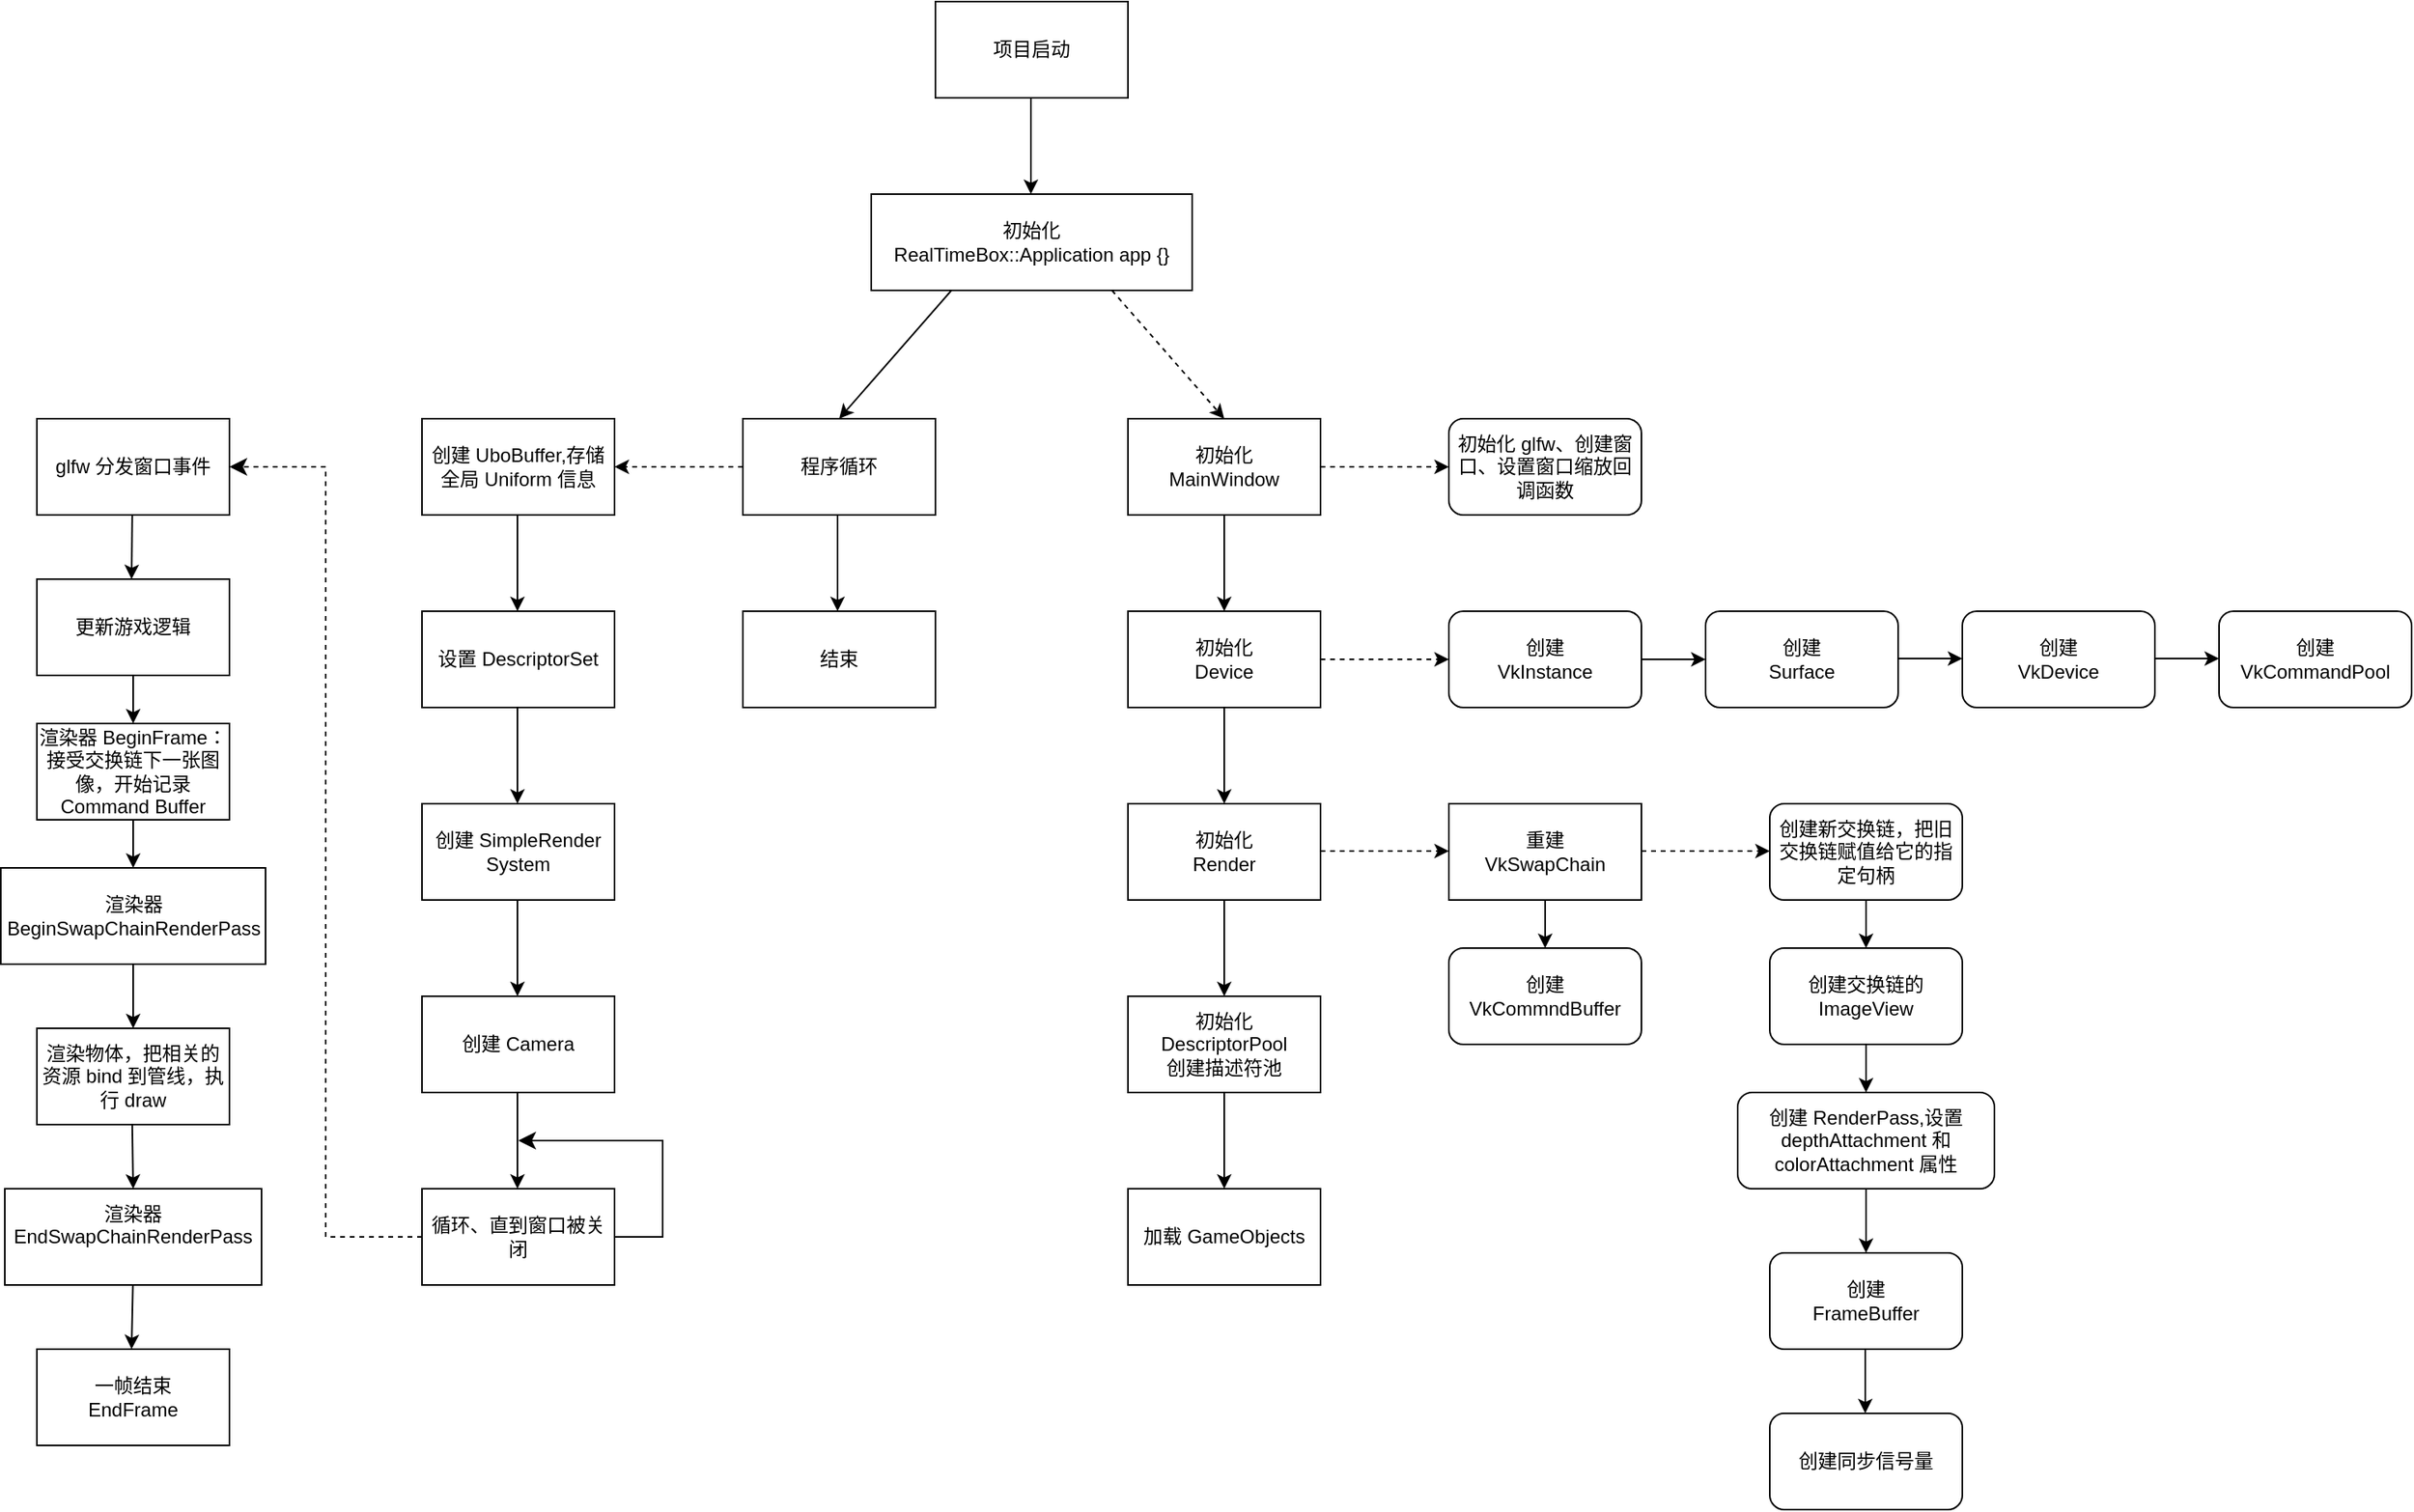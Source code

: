 <mxfile version="22.1.11" type="device">
  <diagram name="第 1 页" id="nm10Agghbu5x6F8gLD8S">
    <mxGraphModel dx="3502" dy="1382" grid="1" gridSize="10" guides="1" tooltips="1" connect="1" arrows="1" fold="1" page="0" pageScale="1" pageWidth="827" pageHeight="1169" math="0" shadow="0">
      <root>
        <mxCell id="0" />
        <mxCell id="1" parent="0" />
        <mxCell id="eQlVE8_HCKpwt0Nvmz1c-1" value="&lt;div&gt;初始化&lt;/div&gt;&lt;div&gt;MainWindow&lt;br&gt;&lt;/div&gt;" style="rounded=0;whiteSpace=wrap;html=1;" parent="1" vertex="1">
          <mxGeometry x="-1200" y="-160" width="120" height="60" as="geometry" />
        </mxCell>
        <mxCell id="eQlVE8_HCKpwt0Nvmz1c-2" value="" style="endArrow=classic;html=1;rounded=0;exitX=0.5;exitY=1;exitDx=0;exitDy=0;" parent="1" source="eQlVE8_HCKpwt0Nvmz1c-1" edge="1">
          <mxGeometry width="50" height="50" relative="1" as="geometry">
            <mxPoint x="-1120" y="-50" as="sourcePoint" />
            <mxPoint x="-1140" y="-40" as="targetPoint" />
            <Array as="points">
              <mxPoint x="-1140" y="-80" />
            </Array>
          </mxGeometry>
        </mxCell>
        <mxCell id="eQlVE8_HCKpwt0Nvmz1c-4" value="&lt;div&gt;初始化&lt;/div&gt;&lt;div&gt;Device&lt;br&gt;&lt;/div&gt;" style="rounded=0;whiteSpace=wrap;html=1;" parent="1" vertex="1">
          <mxGeometry x="-1200" y="-40" width="120" height="60" as="geometry" />
        </mxCell>
        <mxCell id="eQlVE8_HCKpwt0Nvmz1c-5" value="" style="endArrow=classic;html=1;rounded=0;exitX=0.5;exitY=1;exitDx=0;exitDy=0;" parent="1" source="eQlVE8_HCKpwt0Nvmz1c-4" target="eQlVE8_HCKpwt0Nvmz1c-6" edge="1">
          <mxGeometry width="50" height="50" relative="1" as="geometry">
            <mxPoint x="-1040" y="10" as="sourcePoint" />
            <mxPoint x="-1140" y="80" as="targetPoint" />
          </mxGeometry>
        </mxCell>
        <mxCell id="eQlVE8_HCKpwt0Nvmz1c-6" value="&lt;div&gt;初始化&lt;/div&gt;&lt;div&gt;Render&lt;br&gt;&lt;/div&gt;" style="rounded=0;whiteSpace=wrap;html=1;" parent="1" vertex="1">
          <mxGeometry x="-1200" y="80" width="120" height="60" as="geometry" />
        </mxCell>
        <mxCell id="eQlVE8_HCKpwt0Nvmz1c-7" value="" style="endArrow=classic;html=1;rounded=0;exitX=0.5;exitY=1;exitDx=0;exitDy=0;" parent="1" source="eQlVE8_HCKpwt0Nvmz1c-6" target="eQlVE8_HCKpwt0Nvmz1c-8" edge="1">
          <mxGeometry width="50" height="50" relative="1" as="geometry">
            <mxPoint x="-1040" y="140" as="sourcePoint" />
            <mxPoint x="-1140" y="200" as="targetPoint" />
          </mxGeometry>
        </mxCell>
        <mxCell id="eQlVE8_HCKpwt0Nvmz1c-8" value="&lt;div&gt;初始化&lt;/div&gt;&lt;div&gt;DescriptorPool&lt;/div&gt;&lt;div&gt;创建描述符池&lt;br&gt;&lt;/div&gt;" style="rounded=0;whiteSpace=wrap;html=1;" parent="1" vertex="1">
          <mxGeometry x="-1200" y="200" width="120" height="60" as="geometry" />
        </mxCell>
        <mxCell id="eQlVE8_HCKpwt0Nvmz1c-9" value="" style="endArrow=classic;html=1;rounded=0;exitX=0.5;exitY=1;exitDx=0;exitDy=0;" parent="1" source="eQlVE8_HCKpwt0Nvmz1c-8" target="eQlVE8_HCKpwt0Nvmz1c-10" edge="1">
          <mxGeometry width="50" height="50" relative="1" as="geometry">
            <mxPoint x="-1040" y="140" as="sourcePoint" />
            <mxPoint x="-1140" y="320" as="targetPoint" />
          </mxGeometry>
        </mxCell>
        <mxCell id="eQlVE8_HCKpwt0Nvmz1c-10" value="&lt;div&gt;加载 GameObjects&lt;br&gt;&lt;/div&gt;" style="rounded=0;whiteSpace=wrap;html=1;" parent="1" vertex="1">
          <mxGeometry x="-1200" y="320" width="120" height="60" as="geometry" />
        </mxCell>
        <mxCell id="eQlVE8_HCKpwt0Nvmz1c-12" value="" style="endArrow=classic;html=1;rounded=0;exitX=1;exitY=0.5;exitDx=0;exitDy=0;entryX=0;entryY=0.5;entryDx=0;entryDy=0;dashed=1;" parent="1" source="eQlVE8_HCKpwt0Nvmz1c-1" target="eQlVE8_HCKpwt0Nvmz1c-14" edge="1">
          <mxGeometry width="50" height="50" relative="1" as="geometry">
            <mxPoint x="-910" y="100" as="sourcePoint" />
            <mxPoint x="-1020" y="-130" as="targetPoint" />
            <Array as="points">
              <mxPoint x="-1040" y="-130" />
            </Array>
          </mxGeometry>
        </mxCell>
        <mxCell id="eQlVE8_HCKpwt0Nvmz1c-14" value="初始化 glfw、创建窗口、设置窗口缩放回调函数" style="rounded=1;whiteSpace=wrap;html=1;" parent="1" vertex="1">
          <mxGeometry x="-1000" y="-160" width="120" height="60" as="geometry" />
        </mxCell>
        <mxCell id="eQlVE8_HCKpwt0Nvmz1c-15" value="" style="endArrow=classic;html=1;rounded=0;exitX=1;exitY=0.5;exitDx=0;exitDy=0;dashed=1;" parent="1" source="eQlVE8_HCKpwt0Nvmz1c-4" target="eQlVE8_HCKpwt0Nvmz1c-16" edge="1">
          <mxGeometry width="50" height="50" relative="1" as="geometry">
            <mxPoint x="-890" y="40" as="sourcePoint" />
            <mxPoint x="-1000" y="-10" as="targetPoint" />
          </mxGeometry>
        </mxCell>
        <mxCell id="eQlVE8_HCKpwt0Nvmz1c-16" value="&lt;div&gt;创建&lt;/div&gt;&lt;div&gt;VkInstance&lt;br&gt;&lt;/div&gt;" style="rounded=1;whiteSpace=wrap;html=1;" parent="1" vertex="1">
          <mxGeometry x="-1000" y="-40" width="120" height="60" as="geometry" />
        </mxCell>
        <mxCell id="eQlVE8_HCKpwt0Nvmz1c-18" value="" style="endArrow=classic;html=1;rounded=0;exitX=1;exitY=0.5;exitDx=0;exitDy=0;" parent="1" source="eQlVE8_HCKpwt0Nvmz1c-16" edge="1">
          <mxGeometry width="50" height="50" relative="1" as="geometry">
            <mxPoint x="-710" y="-60" as="sourcePoint" />
            <mxPoint x="-840" y="-10" as="targetPoint" />
          </mxGeometry>
        </mxCell>
        <mxCell id="eQlVE8_HCKpwt0Nvmz1c-19" value="&lt;div&gt;创建&lt;/div&gt;&lt;div&gt;Surface&lt;/div&gt;" style="rounded=1;whiteSpace=wrap;html=1;" parent="1" vertex="1">
          <mxGeometry x="-840" y="-40" width="120" height="60" as="geometry" />
        </mxCell>
        <mxCell id="eQlVE8_HCKpwt0Nvmz1c-21" value="创建 VkCommandPool" style="rounded=1;whiteSpace=wrap;html=1;" parent="1" vertex="1">
          <mxGeometry x="-520" y="-40" width="120" height="60" as="geometry" />
        </mxCell>
        <mxCell id="eQlVE8_HCKpwt0Nvmz1c-22" value="创建新交换链，把旧交换链赋值给它的指定句柄" style="rounded=1;whiteSpace=wrap;html=1;" parent="1" vertex="1">
          <mxGeometry x="-800" y="80" width="120" height="60" as="geometry" />
        </mxCell>
        <mxCell id="eQlVE8_HCKpwt0Nvmz1c-23" value="&lt;div&gt;创建&lt;/div&gt;&lt;div&gt;VkCommndBuffer&lt;br&gt;&lt;/div&gt;" style="rounded=1;whiteSpace=wrap;html=1;" parent="1" vertex="1">
          <mxGeometry x="-1000" y="170" width="120" height="60" as="geometry" />
        </mxCell>
        <mxCell id="eQlVE8_HCKpwt0Nvmz1c-24" value="&lt;div&gt;创建&lt;/div&gt;&lt;div&gt;VkDevice&lt;br&gt;&lt;/div&gt;" style="rounded=1;whiteSpace=wrap;html=1;" parent="1" vertex="1">
          <mxGeometry x="-680" y="-40" width="120" height="60" as="geometry" />
        </mxCell>
        <mxCell id="eQlVE8_HCKpwt0Nvmz1c-25" value="" style="endArrow=classic;html=1;rounded=0;exitX=1;exitY=0.5;exitDx=0;exitDy=0;" parent="1" edge="1">
          <mxGeometry width="50" height="50" relative="1" as="geometry">
            <mxPoint x="-720" y="-10.5" as="sourcePoint" />
            <mxPoint x="-680" y="-10.5" as="targetPoint" />
          </mxGeometry>
        </mxCell>
        <mxCell id="eQlVE8_HCKpwt0Nvmz1c-26" value="" style="endArrow=classic;html=1;rounded=0;exitX=1;exitY=0.5;exitDx=0;exitDy=0;" parent="1" edge="1">
          <mxGeometry width="50" height="50" relative="1" as="geometry">
            <mxPoint x="-560" y="-10.5" as="sourcePoint" />
            <mxPoint x="-520" y="-10.5" as="targetPoint" />
          </mxGeometry>
        </mxCell>
        <mxCell id="eQlVE8_HCKpwt0Nvmz1c-27" value="" style="endArrow=classic;html=1;rounded=0;exitX=1;exitY=0.5;exitDx=0;exitDy=0;dashed=1;" parent="1" edge="1">
          <mxGeometry width="50" height="50" relative="1" as="geometry">
            <mxPoint x="-1080" y="109.5" as="sourcePoint" />
            <mxPoint x="-1000" y="109.5" as="targetPoint" />
          </mxGeometry>
        </mxCell>
        <mxCell id="eQlVE8_HCKpwt0Nvmz1c-28" value="" style="endArrow=classic;html=1;rounded=0;exitX=0.5;exitY=1;exitDx=0;exitDy=0;" parent="1" source="eQlVE8_HCKpwt0Nvmz1c-30" edge="1">
          <mxGeometry width="50" height="50" relative="1" as="geometry">
            <mxPoint x="-870" y="260" as="sourcePoint" />
            <mxPoint x="-940" y="170" as="targetPoint" />
          </mxGeometry>
        </mxCell>
        <mxCell id="eQlVE8_HCKpwt0Nvmz1c-29" value="" style="endArrow=classic;html=1;rounded=0;exitX=1;exitY=0.5;exitDx=0;exitDy=0;dashed=1;" parent="1" edge="1">
          <mxGeometry width="50" height="50" relative="1" as="geometry">
            <mxPoint x="-880" y="109.5" as="sourcePoint" />
            <mxPoint x="-800" y="109.5" as="targetPoint" />
          </mxGeometry>
        </mxCell>
        <mxCell id="eQlVE8_HCKpwt0Nvmz1c-30" value="&lt;div&gt;重建&lt;/div&gt;&lt;div&gt;VkSwapChain&lt;br&gt;&lt;/div&gt;" style="rounded=0;whiteSpace=wrap;html=1;" parent="1" vertex="1">
          <mxGeometry x="-1000" y="80" width="120" height="60" as="geometry" />
        </mxCell>
        <mxCell id="eQlVE8_HCKpwt0Nvmz1c-38" value="创建同步信号量" style="rounded=1;whiteSpace=wrap;html=1;" parent="1" vertex="1">
          <mxGeometry x="-800" y="460" width="120" height="60" as="geometry" />
        </mxCell>
        <mxCell id="eQlVE8_HCKpwt0Nvmz1c-39" value="&lt;div&gt;创建&lt;/div&gt;&lt;div&gt;FrameBuffer&lt;br&gt;&lt;/div&gt;" style="rounded=1;whiteSpace=wrap;html=1;" parent="1" vertex="1">
          <mxGeometry x="-800" y="360" width="120" height="60" as="geometry" />
        </mxCell>
        <mxCell id="eQlVE8_HCKpwt0Nvmz1c-40" value="&lt;div&gt;创建 RenderPass,设置 depthAttachment 和 colorAttachment 属性&lt;br&gt;&lt;/div&gt;" style="rounded=1;whiteSpace=wrap;html=1;" parent="1" vertex="1">
          <mxGeometry x="-820" y="260" width="160" height="60" as="geometry" />
        </mxCell>
        <mxCell id="eQlVE8_HCKpwt0Nvmz1c-41" value="&lt;div&gt;创建交换链的&lt;/div&gt;&lt;div&gt;ImageView&lt;br&gt;&lt;/div&gt;" style="rounded=1;whiteSpace=wrap;html=1;" parent="1" vertex="1">
          <mxGeometry x="-800" y="170" width="120" height="60" as="geometry" />
        </mxCell>
        <mxCell id="eQlVE8_HCKpwt0Nvmz1c-42" value="" style="endArrow=classic;html=1;rounded=0;exitX=0.5;exitY=1;exitDx=0;exitDy=0;" parent="1" source="eQlVE8_HCKpwt0Nvmz1c-22" edge="1">
          <mxGeometry width="50" height="50" relative="1" as="geometry">
            <mxPoint x="-690" y="190" as="sourcePoint" />
            <mxPoint x="-740" y="170" as="targetPoint" />
          </mxGeometry>
        </mxCell>
        <mxCell id="eQlVE8_HCKpwt0Nvmz1c-43" value="" style="endArrow=classic;html=1;rounded=0;exitX=0.5;exitY=1;exitDx=0;exitDy=0;" parent="1" source="eQlVE8_HCKpwt0Nvmz1c-41" edge="1">
          <mxGeometry width="50" height="50" relative="1" as="geometry">
            <mxPoint x="-720" y="299.5" as="sourcePoint" />
            <mxPoint x="-740" y="260" as="targetPoint" />
          </mxGeometry>
        </mxCell>
        <mxCell id="eQlVE8_HCKpwt0Nvmz1c-44" value="" style="endArrow=classic;html=1;rounded=0;exitX=0.5;exitY=1;exitDx=0;exitDy=0;" parent="1" source="eQlVE8_HCKpwt0Nvmz1c-40" edge="1">
          <mxGeometry width="50" height="50" relative="1" as="geometry">
            <mxPoint x="-680" y="370" as="sourcePoint" />
            <mxPoint x="-740" y="360" as="targetPoint" />
          </mxGeometry>
        </mxCell>
        <mxCell id="eQlVE8_HCKpwt0Nvmz1c-45" value="" style="endArrow=classic;html=1;rounded=0;exitX=0.5;exitY=1;exitDx=0;exitDy=0;" parent="1" edge="1">
          <mxGeometry width="50" height="50" relative="1" as="geometry">
            <mxPoint x="-740.5" y="420" as="sourcePoint" />
            <mxPoint x="-740.5" y="460" as="targetPoint" />
          </mxGeometry>
        </mxCell>
        <mxCell id="eQlVE8_HCKpwt0Nvmz1c-46" value="" style="endArrow=classic;html=1;rounded=0;exitX=0.5;exitY=1;exitDx=0;exitDy=0;" parent="1" edge="1">
          <mxGeometry width="50" height="50" relative="1" as="geometry">
            <mxPoint x="-1260.5" y="-360" as="sourcePoint" />
            <mxPoint x="-1260.5" y="-300" as="targetPoint" />
            <Array as="points">
              <mxPoint x="-1260.5" y="-340" />
            </Array>
          </mxGeometry>
        </mxCell>
        <mxCell id="eQlVE8_HCKpwt0Nvmz1c-49" value="" style="endArrow=classic;html=1;rounded=0;exitX=0.75;exitY=1;exitDx=0;exitDy=0;entryX=0.5;entryY=0;entryDx=0;entryDy=0;dashed=1;" parent="1" target="eQlVE8_HCKpwt0Nvmz1c-1" edge="1" source="eQlVE8_HCKpwt0Nvmz1c-50">
          <mxGeometry width="50" height="50" relative="1" as="geometry">
            <mxPoint x="-1230" y="-240" as="sourcePoint" />
            <mxPoint x="-760" y="-260" as="targetPoint" />
          </mxGeometry>
        </mxCell>
        <mxCell id="eQlVE8_HCKpwt0Nvmz1c-50" value="&lt;div&gt;初始化&lt;/div&gt;&lt;div&gt;RealTimeBox::Application app {}&lt;br&gt;&lt;/div&gt;" style="rounded=0;whiteSpace=wrap;html=1;" parent="1" vertex="1">
          <mxGeometry x="-1360" y="-300" width="200" height="60" as="geometry" />
        </mxCell>
        <mxCell id="eQlVE8_HCKpwt0Nvmz1c-51" value="项目启动" style="rounded=0;whiteSpace=wrap;html=1;" parent="1" vertex="1">
          <mxGeometry x="-1320" y="-420" width="120" height="60" as="geometry" />
        </mxCell>
        <mxCell id="eQlVE8_HCKpwt0Nvmz1c-52" value="结束" style="rounded=0;whiteSpace=wrap;html=1;" parent="1" vertex="1">
          <mxGeometry x="-1440" y="-40" width="120" height="60" as="geometry" />
        </mxCell>
        <mxCell id="eQlVE8_HCKpwt0Nvmz1c-53" value="设置 DescriptorSet" style="rounded=0;whiteSpace=wrap;html=1;" parent="1" vertex="1">
          <mxGeometry x="-1640" y="-40" width="120" height="60" as="geometry" />
        </mxCell>
        <mxCell id="eQlVE8_HCKpwt0Nvmz1c-54" value="程序循环" style="rounded=0;whiteSpace=wrap;html=1;" parent="1" vertex="1">
          <mxGeometry x="-1440" y="-160" width="120" height="60" as="geometry" />
        </mxCell>
        <mxCell id="eQlVE8_HCKpwt0Nvmz1c-55" value="创建 UboBuffer,存储全局 Uniform 信息" style="rounded=0;whiteSpace=wrap;html=1;" parent="1" vertex="1">
          <mxGeometry x="-1640" y="-160" width="120" height="60" as="geometry" />
        </mxCell>
        <mxCell id="eQlVE8_HCKpwt0Nvmz1c-56" value="" style="endArrow=classic;html=1;rounded=0;exitX=0.25;exitY=1;exitDx=0;exitDy=0;entryX=0.5;entryY=0;entryDx=0;entryDy=0;" parent="1" source="eQlVE8_HCKpwt0Nvmz1c-50" target="eQlVE8_HCKpwt0Nvmz1c-54" edge="1">
          <mxGeometry width="50" height="50" relative="1" as="geometry">
            <mxPoint x="-1570" y="-260" as="sourcePoint" />
            <mxPoint x="-1480" y="-180" as="targetPoint" />
          </mxGeometry>
        </mxCell>
        <mxCell id="eQlVE8_HCKpwt0Nvmz1c-57" value="" style="endArrow=classic;html=1;rounded=0;exitX=0.5;exitY=1;exitDx=0;exitDy=0;" parent="1" edge="1">
          <mxGeometry width="50" height="50" relative="1" as="geometry">
            <mxPoint x="-1381" y="-100" as="sourcePoint" />
            <mxPoint x="-1381" y="-40" as="targetPoint" />
            <Array as="points">
              <mxPoint x="-1381" y="-80" />
            </Array>
          </mxGeometry>
        </mxCell>
        <mxCell id="eQlVE8_HCKpwt0Nvmz1c-60" value="" style="endArrow=classic;html=1;rounded=0;exitX=0;exitY=0.5;exitDx=0;exitDy=0;dashed=1;" parent="1" source="eQlVE8_HCKpwt0Nvmz1c-54" edge="1">
          <mxGeometry width="50" height="50" relative="1" as="geometry">
            <mxPoint x="-1590" y="-60" as="sourcePoint" />
            <mxPoint x="-1520" y="-130" as="targetPoint" />
          </mxGeometry>
        </mxCell>
        <mxCell id="eQlVE8_HCKpwt0Nvmz1c-61" value="" style="endArrow=classic;html=1;rounded=0;exitX=0.5;exitY=1;exitDx=0;exitDy=0;" parent="1" edge="1">
          <mxGeometry width="50" height="50" relative="1" as="geometry">
            <mxPoint x="-1580.5" y="-100" as="sourcePoint" />
            <mxPoint x="-1580.5" y="-40" as="targetPoint" />
            <Array as="points">
              <mxPoint x="-1580.5" y="-80" />
            </Array>
          </mxGeometry>
        </mxCell>
        <mxCell id="eQlVE8_HCKpwt0Nvmz1c-62" value="&lt;div&gt;创建 SimpleRender System&lt;/div&gt;" style="rounded=0;whiteSpace=wrap;html=1;" parent="1" vertex="1">
          <mxGeometry x="-1640" y="80" width="120" height="60" as="geometry" />
        </mxCell>
        <mxCell id="eQlVE8_HCKpwt0Nvmz1c-63" value="" style="endArrow=classic;html=1;rounded=0;exitX=0.5;exitY=1;exitDx=0;exitDy=0;" parent="1" edge="1">
          <mxGeometry width="50" height="50" relative="1" as="geometry">
            <mxPoint x="-1580.5" y="20" as="sourcePoint" />
            <mxPoint x="-1580.5" y="80" as="targetPoint" />
          </mxGeometry>
        </mxCell>
        <mxCell id="eQlVE8_HCKpwt0Nvmz1c-64" value="创建 Camera" style="rounded=0;whiteSpace=wrap;html=1;" parent="1" vertex="1">
          <mxGeometry x="-1640" y="200" width="120" height="60" as="geometry" />
        </mxCell>
        <mxCell id="eQlVE8_HCKpwt0Nvmz1c-65" value="循环、直到窗口被关闭" style="rounded=0;whiteSpace=wrap;html=1;" parent="1" vertex="1">
          <mxGeometry x="-1640" y="320" width="120" height="60" as="geometry" />
        </mxCell>
        <mxCell id="eQlVE8_HCKpwt0Nvmz1c-66" value="glfw 分发窗口事件" style="rounded=0;whiteSpace=wrap;html=1;" parent="1" vertex="1">
          <mxGeometry x="-1880" y="-160" width="120" height="60" as="geometry" />
        </mxCell>
        <mxCell id="eQlVE8_HCKpwt0Nvmz1c-67" value="" style="endArrow=classic;html=1;rounded=0;exitX=0.5;exitY=1;exitDx=0;exitDy=0;" parent="1" edge="1">
          <mxGeometry width="50" height="50" relative="1" as="geometry">
            <mxPoint x="-1580.5" y="140" as="sourcePoint" />
            <mxPoint x="-1580.5" y="200" as="targetPoint" />
          </mxGeometry>
        </mxCell>
        <mxCell id="eQlVE8_HCKpwt0Nvmz1c-68" value="" style="endArrow=classic;html=1;rounded=0;exitX=0.5;exitY=1;exitDx=0;exitDy=0;" parent="1" edge="1">
          <mxGeometry width="50" height="50" relative="1" as="geometry">
            <mxPoint x="-1580.5" y="260" as="sourcePoint" />
            <mxPoint x="-1580.5" y="320" as="targetPoint" />
          </mxGeometry>
        </mxCell>
        <mxCell id="eQlVE8_HCKpwt0Nvmz1c-69" value="" style="edgeStyle=elbowEdgeStyle;elbow=horizontal;endArrow=classic;html=1;curved=0;rounded=0;endSize=8;startSize=8;exitX=1;exitY=0.5;exitDx=0;exitDy=0;" parent="1" source="eQlVE8_HCKpwt0Nvmz1c-65" edge="1">
          <mxGeometry width="50" height="50" relative="1" as="geometry">
            <mxPoint x="-1480" y="360" as="sourcePoint" />
            <mxPoint x="-1580" y="290" as="targetPoint" />
            <Array as="points">
              <mxPoint x="-1490" y="320" />
            </Array>
          </mxGeometry>
        </mxCell>
        <mxCell id="eQlVE8_HCKpwt0Nvmz1c-70" value="" style="edgeStyle=elbowEdgeStyle;elbow=horizontal;endArrow=classic;html=1;curved=0;rounded=0;endSize=8;startSize=8;exitX=0;exitY=0.5;exitDx=0;exitDy=0;dashed=1;" parent="1" source="eQlVE8_HCKpwt0Nvmz1c-65" edge="1">
          <mxGeometry width="50" height="50" relative="1" as="geometry">
            <mxPoint x="-1750" y="315" as="sourcePoint" />
            <mxPoint x="-1760" y="-130" as="targetPoint" />
            <Array as="points">
              <mxPoint x="-1700" y="120" />
            </Array>
          </mxGeometry>
        </mxCell>
        <mxCell id="eQlVE8_HCKpwt0Nvmz1c-73" value="" style="endArrow=classic;html=1;rounded=0;exitX=0.5;exitY=1;exitDx=0;exitDy=0;" parent="1" edge="1">
          <mxGeometry width="50" height="50" relative="1" as="geometry">
            <mxPoint x="-1820.59" y="-100" as="sourcePoint" />
            <mxPoint x="-1821" y="-60" as="targetPoint" />
          </mxGeometry>
        </mxCell>
        <mxCell id="eQlVE8_HCKpwt0Nvmz1c-74" value="&lt;div&gt;渲染器 EndSwapChainRenderPass&lt;/div&gt;&lt;div&gt;&lt;br&gt;&lt;/div&gt;" style="rounded=0;whiteSpace=wrap;html=1;" parent="1" vertex="1">
          <mxGeometry x="-1900" y="320" width="160" height="60" as="geometry" />
        </mxCell>
        <mxCell id="eQlVE8_HCKpwt0Nvmz1c-75" value="渲染物体，把相关的资源 bind 到管线，执行 draw" style="rounded=0;whiteSpace=wrap;html=1;" parent="1" vertex="1">
          <mxGeometry x="-1880" y="220" width="120" height="60" as="geometry" />
        </mxCell>
        <mxCell id="eQlVE8_HCKpwt0Nvmz1c-76" value="渲染器BeginSwapChainRenderPass" style="rounded=0;whiteSpace=wrap;html=1;" parent="1" vertex="1">
          <mxGeometry x="-1902.5" y="120" width="165" height="60" as="geometry" />
        </mxCell>
        <mxCell id="eQlVE8_HCKpwt0Nvmz1c-80" value="" style="edgeStyle=orthogonalEdgeStyle;rounded=0;orthogonalLoop=1;jettySize=auto;html=1;" parent="1" source="eQlVE8_HCKpwt0Nvmz1c-77" target="eQlVE8_HCKpwt0Nvmz1c-76" edge="1">
          <mxGeometry relative="1" as="geometry" />
        </mxCell>
        <mxCell id="eQlVE8_HCKpwt0Nvmz1c-77" value="渲染器 BeginFrame：接受交换链下一张图像，开始记录 Command Buffer" style="rounded=0;whiteSpace=wrap;html=1;" parent="1" vertex="1">
          <mxGeometry x="-1880" y="30" width="120" height="60" as="geometry" />
        </mxCell>
        <mxCell id="eQlVE8_HCKpwt0Nvmz1c-78" value="更新游戏逻辑" style="rounded=0;whiteSpace=wrap;html=1;" parent="1" vertex="1">
          <mxGeometry x="-1880" y="-60" width="120" height="60" as="geometry" />
        </mxCell>
        <mxCell id="eQlVE8_HCKpwt0Nvmz1c-79" value="" style="endArrow=classic;html=1;rounded=0;exitX=0.5;exitY=1;exitDx=0;exitDy=0;" parent="1" source="eQlVE8_HCKpwt0Nvmz1c-78" edge="1">
          <mxGeometry width="50" height="50" relative="1" as="geometry">
            <mxPoint x="-1820.59" y="20" as="sourcePoint" />
            <mxPoint x="-1820" y="30" as="targetPoint" />
          </mxGeometry>
        </mxCell>
        <mxCell id="eQlVE8_HCKpwt0Nvmz1c-81" value="" style="edgeStyle=orthogonalEdgeStyle;rounded=0;orthogonalLoop=1;jettySize=auto;html=1;exitX=0.5;exitY=1;exitDx=0;exitDy=0;entryX=0.5;entryY=0;entryDx=0;entryDy=0;" parent="1" source="eQlVE8_HCKpwt0Nvmz1c-76" target="eQlVE8_HCKpwt0Nvmz1c-75" edge="1">
          <mxGeometry relative="1" as="geometry">
            <mxPoint x="-1820.59" y="260" as="sourcePoint" />
            <mxPoint x="-1820.59" y="320" as="targetPoint" />
          </mxGeometry>
        </mxCell>
        <mxCell id="eQlVE8_HCKpwt0Nvmz1c-85" value="" style="endArrow=classic;html=1;rounded=0;exitX=0.5;exitY=1;exitDx=0;exitDy=0;" parent="1" edge="1">
          <mxGeometry width="50" height="50" relative="1" as="geometry">
            <mxPoint x="-1820.59" y="280" as="sourcePoint" />
            <mxPoint x="-1820" y="320" as="targetPoint" />
          </mxGeometry>
        </mxCell>
        <mxCell id="eQlVE8_HCKpwt0Nvmz1c-86" value="&lt;div&gt;一帧结束&lt;/div&gt;&lt;div&gt;EndFrame&lt;br&gt;&lt;/div&gt;" style="rounded=0;whiteSpace=wrap;html=1;" parent="1" vertex="1">
          <mxGeometry x="-1880" y="420" width="120" height="60" as="geometry" />
        </mxCell>
        <mxCell id="eQlVE8_HCKpwt0Nvmz1c-87" value="" style="endArrow=classic;html=1;rounded=0;exitX=0.5;exitY=1;exitDx=0;exitDy=0;" parent="1" edge="1">
          <mxGeometry width="50" height="50" relative="1" as="geometry">
            <mxPoint x="-1820.18" y="380" as="sourcePoint" />
            <mxPoint x="-1821" y="420" as="targetPoint" />
          </mxGeometry>
        </mxCell>
      </root>
    </mxGraphModel>
  </diagram>
</mxfile>
